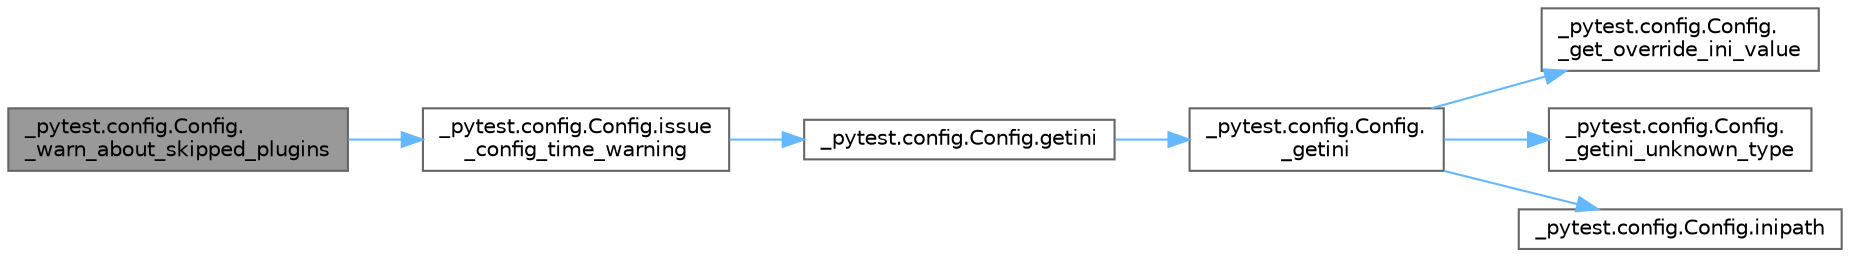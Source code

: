 digraph "_pytest.config.Config._warn_about_skipped_plugins"
{
 // LATEX_PDF_SIZE
  bgcolor="transparent";
  edge [fontname=Helvetica,fontsize=10,labelfontname=Helvetica,labelfontsize=10];
  node [fontname=Helvetica,fontsize=10,shape=box,height=0.2,width=0.4];
  rankdir="LR";
  Node1 [id="Node000001",label="_pytest.config.Config.\l_warn_about_skipped_plugins",height=0.2,width=0.4,color="gray40", fillcolor="grey60", style="filled", fontcolor="black",tooltip=" "];
  Node1 -> Node2 [id="edge1_Node000001_Node000002",color="steelblue1",style="solid",tooltip=" "];
  Node2 [id="Node000002",label="_pytest.config.Config.issue\l_config_time_warning",height=0.2,width=0.4,color="grey40", fillcolor="white", style="filled",URL="$class__pytest_1_1config_1_1_config.html#aec4a4916c26d6fe30f4fcb8524c1e2f6",tooltip=" "];
  Node2 -> Node3 [id="edge2_Node000002_Node000003",color="steelblue1",style="solid",tooltip=" "];
  Node3 [id="Node000003",label="_pytest.config.Config.getini",height=0.2,width=0.4,color="grey40", fillcolor="white", style="filled",URL="$class__pytest_1_1config_1_1_config.html#ab94c5b14992c192fc07d2141eb5f73e4",tooltip=" "];
  Node3 -> Node4 [id="edge3_Node000003_Node000004",color="steelblue1",style="solid",tooltip=" "];
  Node4 [id="Node000004",label="_pytest.config.Config.\l_getini",height=0.2,width=0.4,color="grey40", fillcolor="white", style="filled",URL="$class__pytest_1_1config_1_1_config.html#a78d0a229093615de19ebc3d9e1a33bb8",tooltip=" "];
  Node4 -> Node5 [id="edge4_Node000004_Node000005",color="steelblue1",style="solid",tooltip=" "];
  Node5 [id="Node000005",label="_pytest.config.Config.\l_get_override_ini_value",height=0.2,width=0.4,color="grey40", fillcolor="white", style="filled",URL="$class__pytest_1_1config_1_1_config.html#a3e95636159fb09f9cb0d30ad9a07f73e",tooltip=" "];
  Node4 -> Node6 [id="edge5_Node000004_Node000006",color="steelblue1",style="solid",tooltip=" "];
  Node6 [id="Node000006",label="_pytest.config.Config.\l_getini_unknown_type",height=0.2,width=0.4,color="grey40", fillcolor="white", style="filled",URL="$class__pytest_1_1config_1_1_config.html#a45aa2598cf7cb9016845b8474c5eedfb",tooltip=" "];
  Node4 -> Node7 [id="edge6_Node000004_Node000007",color="steelblue1",style="solid",tooltip=" "];
  Node7 [id="Node000007",label="_pytest.config.Config.inipath",height=0.2,width=0.4,color="grey40", fillcolor="white", style="filled",URL="$class__pytest_1_1config_1_1_config.html#a4e1b45540055bdf6d8b62d11aa494f53",tooltip=" "];
}
